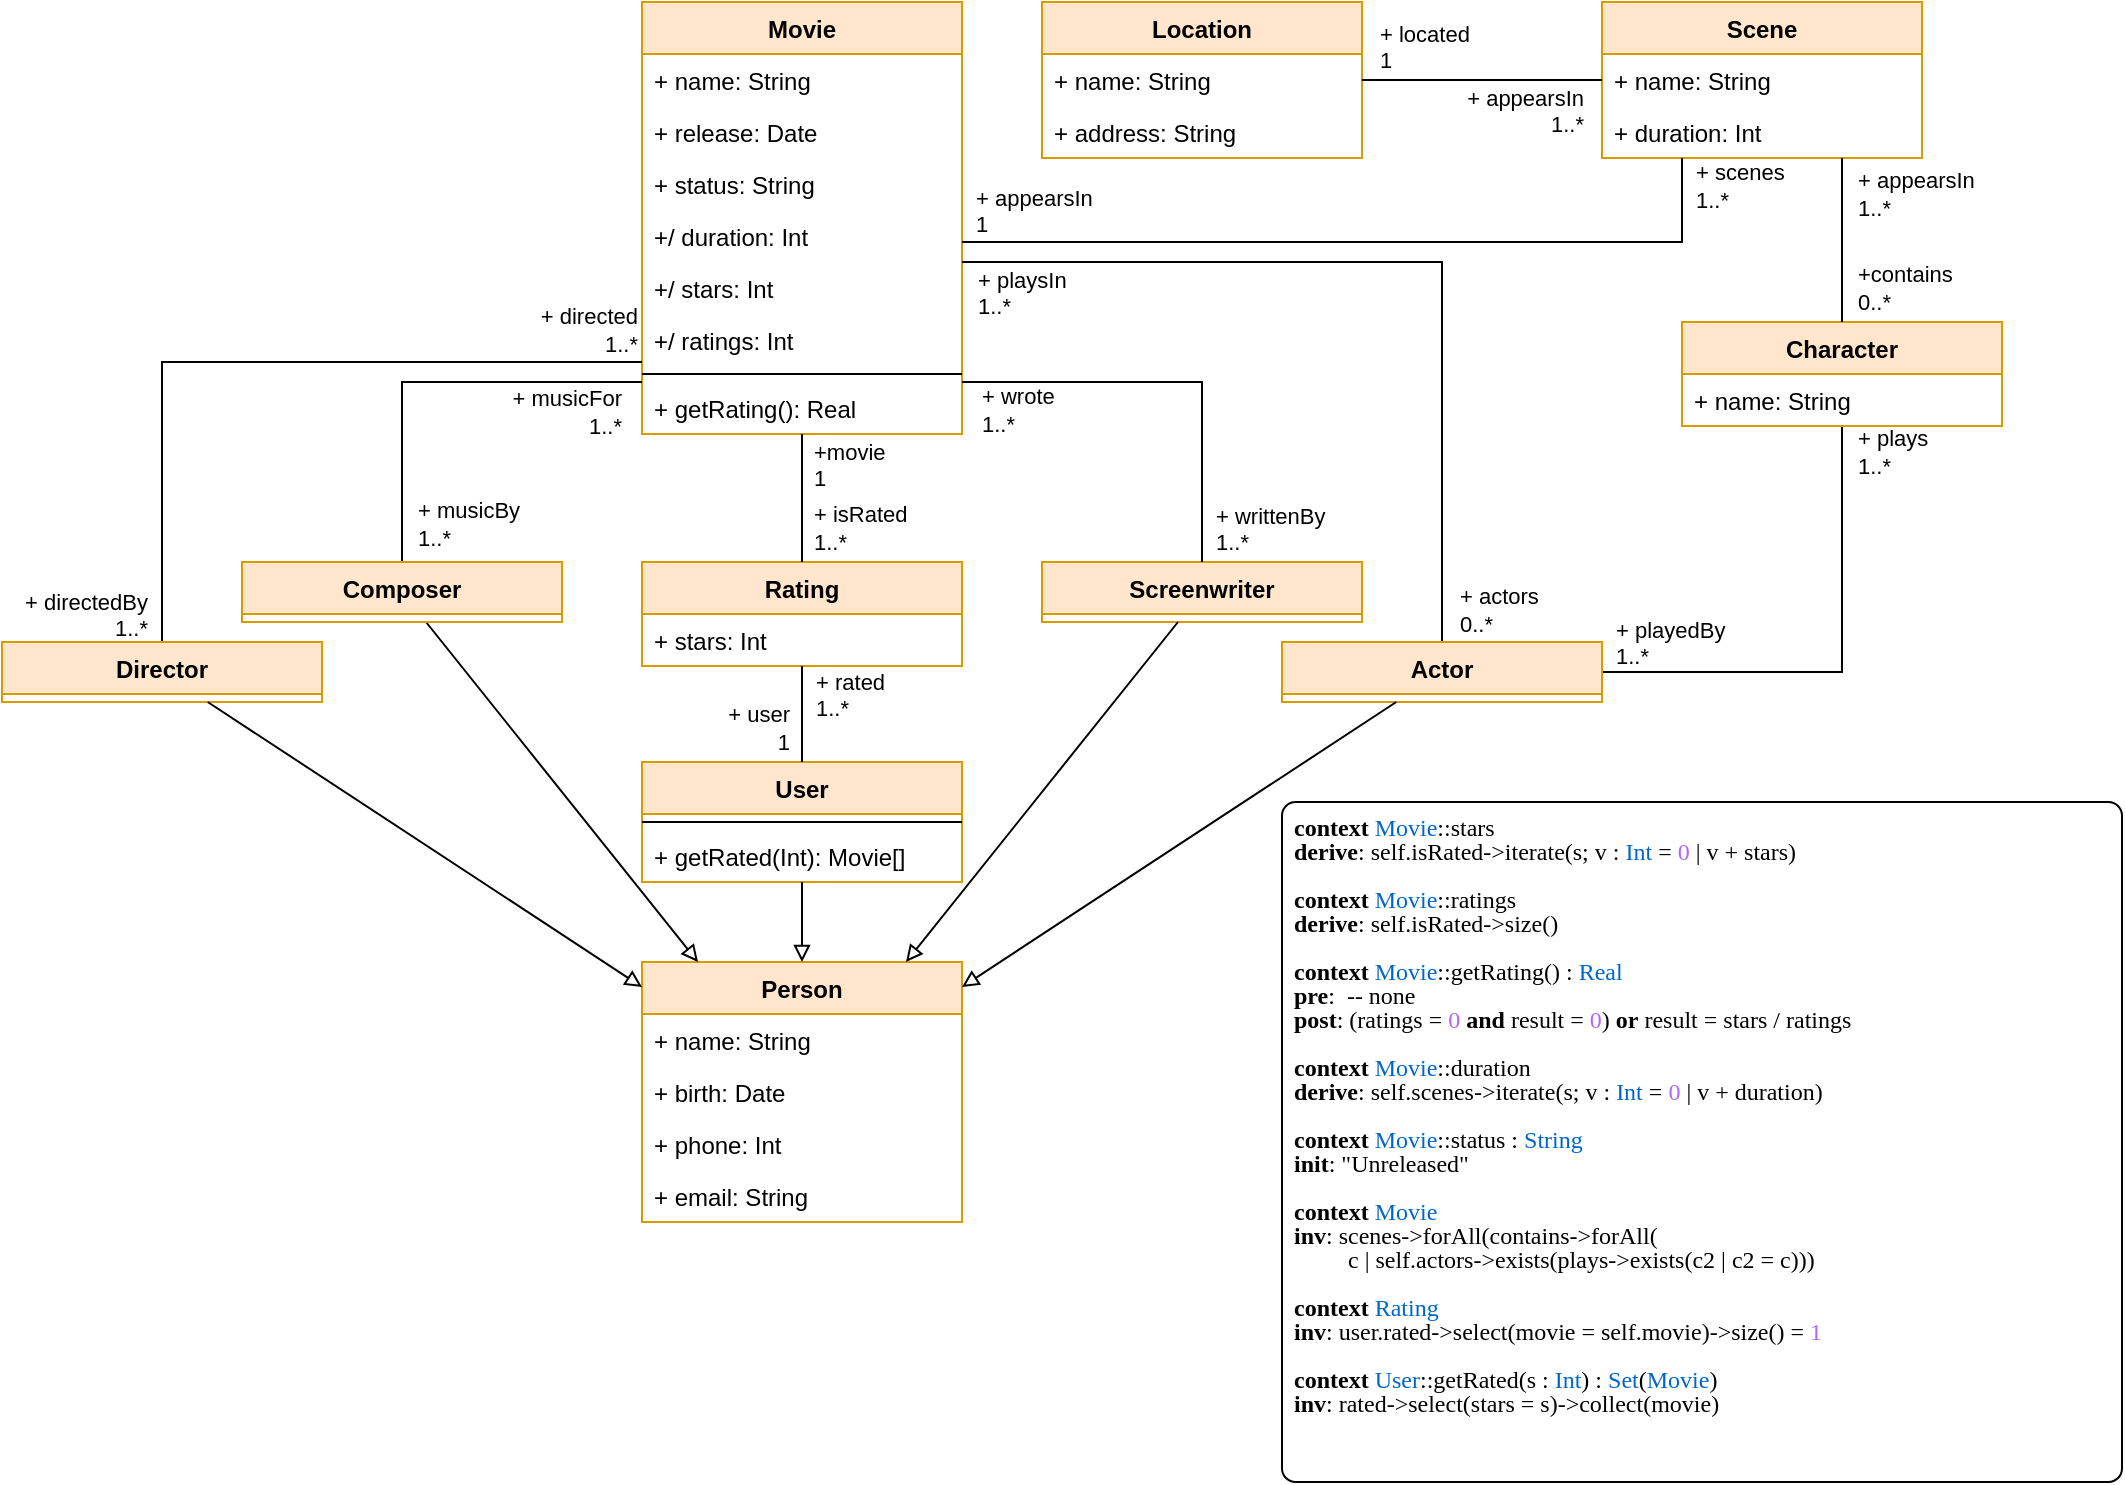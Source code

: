 <mxfile version="13.9.9" type="device"><diagram id="gXa_ElBsFq9UK7GmH2Hn" name="Page-1"><mxGraphModel dx="1182" dy="827" grid="1" gridSize="10" guides="1" tooltips="1" connect="1" arrows="1" fold="1" page="1" pageScale="1" pageWidth="850" pageHeight="1100" math="0" shadow="0"><root><mxCell id="0"/><mxCell id="1" parent="0"/><mxCell id="VgMsTObbNKX2HGXtcI_4-1" value="Movie" style="swimlane;fontStyle=1;align=center;verticalAlign=top;childLayout=stackLayout;horizontal=1;startSize=26;horizontalStack=0;resizeParent=1;resizeParentMax=0;resizeLast=0;collapsible=1;marginBottom=0;fillColor=#ffe6cc;strokeColor=#d79b00;comic=0;" parent="1" vertex="1"><mxGeometry x="320" width="160" height="216" as="geometry"/></mxCell><mxCell id="12wuBCQsUMQKoUEvTXMY-10" value="+ name: String" style="text;strokeColor=none;fillColor=none;align=left;verticalAlign=top;spacingLeft=4;spacingRight=4;overflow=hidden;rotatable=0;points=[[0,0.5],[1,0.5]];portConstraint=eastwest;" parent="VgMsTObbNKX2HGXtcI_4-1" vertex="1"><mxGeometry y="26" width="160" height="26" as="geometry"/></mxCell><mxCell id="12wuBCQsUMQKoUEvTXMY-11" value="+ release: Date" style="text;strokeColor=none;fillColor=none;align=left;verticalAlign=top;spacingLeft=4;spacingRight=4;overflow=hidden;rotatable=0;points=[[0,0.5],[1,0.5]];portConstraint=eastwest;" parent="VgMsTObbNKX2HGXtcI_4-1" vertex="1"><mxGeometry y="52" width="160" height="26" as="geometry"/></mxCell><mxCell id="12wuBCQsUMQKoUEvTXMY-27" value="+ status: String" style="text;strokeColor=none;fillColor=none;align=left;verticalAlign=top;spacingLeft=4;spacingRight=4;overflow=hidden;rotatable=0;points=[[0,0.5],[1,0.5]];portConstraint=eastwest;" parent="VgMsTObbNKX2HGXtcI_4-1" vertex="1"><mxGeometry y="78" width="160" height="26" as="geometry"/></mxCell><mxCell id="12wuBCQsUMQKoUEvTXMY-13" value="+/ duration: Int" style="text;strokeColor=none;fillColor=none;align=left;verticalAlign=top;spacingLeft=4;spacingRight=4;overflow=hidden;rotatable=0;points=[[0,0.5],[1,0.5]];portConstraint=eastwest;" parent="VgMsTObbNKX2HGXtcI_4-1" vertex="1"><mxGeometry y="104" width="160" height="26" as="geometry"/></mxCell><mxCell id="urImK_rs9Gk4mbMDequv-2" value="+/ stars: Int" style="text;strokeColor=none;fillColor=none;align=left;verticalAlign=top;spacingLeft=4;spacingRight=4;overflow=hidden;rotatable=0;points=[[0,0.5],[1,0.5]];portConstraint=eastwest;" parent="VgMsTObbNKX2HGXtcI_4-1" vertex="1"><mxGeometry y="130" width="160" height="26" as="geometry"/></mxCell><mxCell id="urImK_rs9Gk4mbMDequv-3" value="+/ ratings: Int" style="text;strokeColor=none;fillColor=none;align=left;verticalAlign=top;spacingLeft=4;spacingRight=4;overflow=hidden;rotatable=0;points=[[0,0.5],[1,0.5]];portConstraint=eastwest;" parent="VgMsTObbNKX2HGXtcI_4-1" vertex="1"><mxGeometry y="156" width="160" height="26" as="geometry"/></mxCell><mxCell id="urImK_rs9Gk4mbMDequv-23" value="" style="line;strokeWidth=1;fillColor=none;align=left;verticalAlign=middle;spacingTop=-1;spacingLeft=3;spacingRight=3;rotatable=0;labelPosition=right;points=[];portConstraint=eastwest;" parent="VgMsTObbNKX2HGXtcI_4-1" vertex="1"><mxGeometry y="182" width="160" height="8" as="geometry"/></mxCell><mxCell id="urImK_rs9Gk4mbMDequv-24" value="+ getRating(): Real" style="text;strokeColor=none;fillColor=none;align=left;verticalAlign=top;spacingLeft=4;spacingRight=4;overflow=hidden;rotatable=0;points=[[0,0.5],[1,0.5]];portConstraint=eastwest;" parent="VgMsTObbNKX2HGXtcI_4-1" vertex="1"><mxGeometry y="190" width="160" height="26" as="geometry"/></mxCell><mxCell id="12wuBCQsUMQKoUEvTXMY-23" style="edgeStyle=orthogonalEdgeStyle;rounded=0;orthogonalLoop=1;jettySize=auto;html=1;startArrow=none;startFill=0;endArrow=none;endFill=0;" parent="1" source="VgMsTObbNKX2HGXtcI_4-5" target="VgMsTObbNKX2HGXtcI_4-1" edge="1"><mxGeometry relative="1" as="geometry"><mxPoint x="160" y="338" as="sourcePoint"/><Array as="points"><mxPoint x="80" y="180"/></Array></mxGeometry></mxCell><mxCell id="dgfUO28k2hxPLU1Zi7Mp-28" value="+ directed&lt;br&gt;&lt;div&gt;1..*&lt;/div&gt;" style="edgeLabel;html=1;align=right;verticalAlign=middle;resizable=0;points=[];" parent="12wuBCQsUMQKoUEvTXMY-23" vertex="1" connectable="0"><mxGeometry x="0.862" y="-1" relative="1" as="geometry"><mxPoint x="24" y="-17" as="offset"/></mxGeometry></mxCell><mxCell id="dgfUO28k2hxPLU1Zi7Mp-29" value="+ directedBy&lt;br&gt;1..*" style="edgeLabel;html=1;align=right;verticalAlign=bottom;resizable=0;points=[];" parent="12wuBCQsUMQKoUEvTXMY-23" vertex="1" connectable="0"><mxGeometry x="-0.929" y="-1" relative="1" as="geometry"><mxPoint x="-8" y="15" as="offset"/></mxGeometry></mxCell><mxCell id="VgMsTObbNKX2HGXtcI_4-5" value="Director" style="swimlane;fontStyle=1;align=center;verticalAlign=top;childLayout=stackLayout;horizontal=1;startSize=26;horizontalStack=0;resizeParent=1;resizeParentMax=0;resizeLast=0;collapsible=1;marginBottom=0;fillColor=#ffe6cc;strokeColor=#d79b00;comic=0;" parent="1" vertex="1"><mxGeometry y="320" width="160" height="30" as="geometry"/></mxCell><mxCell id="12wuBCQsUMQKoUEvTXMY-20" style="edgeStyle=orthogonalEdgeStyle;rounded=0;orthogonalLoop=1;jettySize=auto;html=1;startArrow=none;startFill=0;endArrow=none;endFill=0;" parent="1" source="VgMsTObbNKX2HGXtcI_4-7" target="VgMsTObbNKX2HGXtcI_4-8" edge="1"><mxGeometry relative="1" as="geometry"/></mxCell><mxCell id="dgfUO28k2hxPLU1Zi7Mp-21" value="+ plays&lt;br&gt;&lt;div&gt;1..*&lt;/div&gt;" style="edgeLabel;html=1;align=left;verticalAlign=middle;resizable=0;points=[];" parent="12wuBCQsUMQKoUEvTXMY-20" vertex="1" connectable="0"><mxGeometry x="0.855" y="-1" relative="1" as="geometry"><mxPoint x="5" y="-5" as="offset"/></mxGeometry></mxCell><mxCell id="dgfUO28k2hxPLU1Zi7Mp-22" value="+ playedBy&lt;br&gt;1..*" style="edgeLabel;html=1;align=left;verticalAlign=bottom;resizable=0;points=[];" parent="12wuBCQsUMQKoUEvTXMY-20" vertex="1" connectable="0"><mxGeometry x="-0.831" y="-3" relative="1" as="geometry"><mxPoint x="-16" y="-3" as="offset"/></mxGeometry></mxCell><mxCell id="12wuBCQsUMQKoUEvTXMY-25" style="edgeStyle=orthogonalEdgeStyle;rounded=0;orthogonalLoop=1;jettySize=auto;html=1;startArrow=none;startFill=0;endArrow=none;endFill=0;" parent="1" source="VgMsTObbNKX2HGXtcI_4-7" target="VgMsTObbNKX2HGXtcI_4-1" edge="1"><mxGeometry relative="1" as="geometry"><Array as="points"><mxPoint x="720" y="130"/></Array></mxGeometry></mxCell><mxCell id="dgfUO28k2hxPLU1Zi7Mp-24" value="+ playsIn&lt;br&gt;1..*" style="edgeLabel;html=1;align=left;verticalAlign=top;resizable=0;points=[];" parent="12wuBCQsUMQKoUEvTXMY-25" vertex="1" connectable="0"><mxGeometry x="0.934" relative="1" as="geometry"><mxPoint x="-8" y="-4" as="offset"/></mxGeometry></mxCell><mxCell id="dgfUO28k2hxPLU1Zi7Mp-25" value="+ actors&lt;br&gt;0..*" style="edgeLabel;html=1;align=left;verticalAlign=middle;resizable=0;points=[];" parent="12wuBCQsUMQKoUEvTXMY-25" vertex="1" connectable="0"><mxGeometry x="-0.92" relative="1" as="geometry"><mxPoint x="7" y="1" as="offset"/></mxGeometry></mxCell><mxCell id="VgMsTObbNKX2HGXtcI_4-7" value="Actor" style="swimlane;fontStyle=1;align=center;verticalAlign=top;childLayout=stackLayout;horizontal=1;startSize=26;horizontalStack=0;resizeParent=1;resizeParentMax=0;resizeLast=0;collapsible=1;marginBottom=0;fillColor=#ffe6cc;strokeColor=#d79b00;comic=0;" parent="1" vertex="1"><mxGeometry x="640" y="320" width="160" height="30" as="geometry"/></mxCell><mxCell id="VgMsTObbNKX2HGXtcI_4-8" value="Character" style="swimlane;fontStyle=1;align=center;verticalAlign=top;childLayout=stackLayout;horizontal=1;startSize=26;horizontalStack=0;resizeParent=1;resizeParentMax=0;resizeLast=0;collapsible=1;marginBottom=0;fillColor=#ffe6cc;strokeColor=#d79b00;comic=0;" parent="1" vertex="1"><mxGeometry x="840" y="160" width="160" height="52" as="geometry"/></mxCell><mxCell id="12wuBCQsUMQKoUEvTXMY-7" value="+ name: String" style="text;strokeColor=none;fillColor=none;align=left;verticalAlign=top;spacingLeft=4;spacingRight=4;overflow=hidden;rotatable=0;points=[[0,0.5],[1,0.5]];portConstraint=eastwest;" parent="VgMsTObbNKX2HGXtcI_4-8" vertex="1"><mxGeometry y="26" width="160" height="26" as="geometry"/></mxCell><mxCell id="VgMsTObbNKX2HGXtcI_4-9" value="Scene" style="swimlane;fontStyle=1;align=center;verticalAlign=top;childLayout=stackLayout;horizontal=1;startSize=26;horizontalStack=0;resizeParent=1;resizeParentMax=0;resizeLast=0;collapsible=1;marginBottom=0;fillColor=#ffe6cc;strokeColor=#d79b00;comic=0;" parent="1" vertex="1"><mxGeometry x="800" width="160" height="78" as="geometry"/></mxCell><mxCell id="12wuBCQsUMQKoUEvTXMY-12" value="+ name: String" style="text;strokeColor=none;fillColor=none;align=left;verticalAlign=top;spacingLeft=4;spacingRight=4;overflow=hidden;rotatable=0;points=[[0,0.5],[1,0.5]];portConstraint=eastwest;" parent="VgMsTObbNKX2HGXtcI_4-9" vertex="1"><mxGeometry y="26" width="160" height="26" as="geometry"/></mxCell><mxCell id="12wuBCQsUMQKoUEvTXMY-9" value="+ duration: Int" style="text;strokeColor=none;fillColor=none;align=left;verticalAlign=top;spacingLeft=4;spacingRight=4;overflow=hidden;rotatable=0;points=[[0,0.5],[1,0.5]];portConstraint=eastwest;" parent="VgMsTObbNKX2HGXtcI_4-9" vertex="1"><mxGeometry y="52" width="160" height="26" as="geometry"/></mxCell><mxCell id="VgMsTObbNKX2HGXtcI_4-10" value="Location" style="swimlane;fontStyle=1;align=center;verticalAlign=top;childLayout=stackLayout;horizontal=1;startSize=26;horizontalStack=0;resizeParent=1;resizeParentMax=0;resizeLast=0;collapsible=1;marginBottom=0;fillColor=#ffe6cc;strokeColor=#d79b00;comic=0;" parent="1" vertex="1"><mxGeometry x="520" width="160" height="78" as="geometry"/></mxCell><mxCell id="12wuBCQsUMQKoUEvTXMY-14" value="+ name: String" style="text;strokeColor=none;fillColor=none;align=left;verticalAlign=top;spacingLeft=4;spacingRight=4;overflow=hidden;rotatable=0;points=[[0,0.5],[1,0.5]];portConstraint=eastwest;" parent="VgMsTObbNKX2HGXtcI_4-10" vertex="1"><mxGeometry y="26" width="160" height="26" as="geometry"/></mxCell><mxCell id="12wuBCQsUMQKoUEvTXMY-8" value="+ address: String" style="text;strokeColor=none;fillColor=none;align=left;verticalAlign=top;spacingLeft=4;spacingRight=4;overflow=hidden;rotatable=0;points=[[0,0.5],[1,0.5]];portConstraint=eastwest;" parent="VgMsTObbNKX2HGXtcI_4-10" vertex="1"><mxGeometry y="52" width="160" height="26" as="geometry"/></mxCell><mxCell id="12wuBCQsUMQKoUEvTXMY-1" value="Person" style="swimlane;fontStyle=1;align=center;verticalAlign=top;childLayout=stackLayout;horizontal=1;startSize=26;horizontalStack=0;resizeParent=1;resizeParentMax=0;resizeLast=0;collapsible=1;marginBottom=0;fillColor=#ffe6cc;strokeColor=#d79b00;comic=0;" parent="1" vertex="1"><mxGeometry x="320" y="480" width="160" height="130" as="geometry"/></mxCell><mxCell id="12wuBCQsUMQKoUEvTXMY-2" value="+ name: String" style="text;strokeColor=none;fillColor=none;align=left;verticalAlign=top;spacingLeft=4;spacingRight=4;overflow=hidden;rotatable=0;points=[[0,0.5],[1,0.5]];portConstraint=eastwest;" parent="12wuBCQsUMQKoUEvTXMY-1" vertex="1"><mxGeometry y="26" width="160" height="26" as="geometry"/></mxCell><mxCell id="12wuBCQsUMQKoUEvTXMY-5" value="+ birth: Date" style="text;strokeColor=none;fillColor=none;align=left;verticalAlign=top;spacingLeft=4;spacingRight=4;overflow=hidden;rotatable=0;points=[[0,0.5],[1,0.5]];portConstraint=eastwest;" parent="12wuBCQsUMQKoUEvTXMY-1" vertex="1"><mxGeometry y="52" width="160" height="26" as="geometry"/></mxCell><mxCell id="12wuBCQsUMQKoUEvTXMY-3" value="+ phone: Int" style="text;strokeColor=none;fillColor=none;align=left;verticalAlign=top;spacingLeft=4;spacingRight=4;overflow=hidden;rotatable=0;points=[[0,0.5],[1,0.5]];portConstraint=eastwest;" parent="12wuBCQsUMQKoUEvTXMY-1" vertex="1"><mxGeometry y="78" width="160" height="26" as="geometry"/></mxCell><mxCell id="12wuBCQsUMQKoUEvTXMY-4" value="+ email: String" style="text;strokeColor=none;fillColor=none;align=left;verticalAlign=top;spacingLeft=4;spacingRight=4;overflow=hidden;rotatable=0;points=[[0,0.5],[1,0.5]];portConstraint=eastwest;" parent="12wuBCQsUMQKoUEvTXMY-1" vertex="1"><mxGeometry y="104" width="160" height="26" as="geometry"/></mxCell><mxCell id="VgMsTObbNKX2HGXtcI_4-6" value="Screenwriter" style="swimlane;fontStyle=1;align=center;verticalAlign=top;childLayout=stackLayout;horizontal=1;startSize=26;horizontalStack=0;resizeParent=1;resizeParentMax=0;resizeLast=0;collapsible=1;marginBottom=0;fillColor=#ffe6cc;strokeColor=#d79b00;comic=0;" parent="1" vertex="1"><mxGeometry x="520" y="280" width="160" height="30" as="geometry"/></mxCell><mxCell id="12wuBCQsUMQKoUEvTXMY-26" style="edgeStyle=orthogonalEdgeStyle;rounded=0;orthogonalLoop=1;jettySize=auto;html=1;startArrow=none;startFill=0;endArrow=none;endFill=0;" parent="1" source="12wuBCQsUMQKoUEvTXMY-15" target="VgMsTObbNKX2HGXtcI_4-1" edge="1"><mxGeometry relative="1" as="geometry"><Array as="points"><mxPoint x="200" y="190"/></Array></mxGeometry></mxCell><mxCell id="dgfUO28k2hxPLU1Zi7Mp-30" value="+ musicBy&lt;br&gt;1..*" style="edgeLabel;html=1;align=left;verticalAlign=middle;resizable=0;points=[];" parent="12wuBCQsUMQKoUEvTXMY-26" vertex="1" connectable="0"><mxGeometry x="-0.523" y="-3" relative="1" as="geometry"><mxPoint x="3" y="31" as="offset"/></mxGeometry></mxCell><mxCell id="dgfUO28k2hxPLU1Zi7Mp-31" value="&lt;div&gt;+ musicFor&lt;/div&gt;1..*" style="edgeLabel;html=1;align=right;verticalAlign=middle;resizable=0;points=[];" parent="12wuBCQsUMQKoUEvTXMY-26" vertex="1" connectable="0"><mxGeometry x="0.583" y="2" relative="1" as="geometry"><mxPoint x="34" y="17" as="offset"/></mxGeometry></mxCell><mxCell id="12wuBCQsUMQKoUEvTXMY-16" style="edgeStyle=orthogonalEdgeStyle;rounded=0;orthogonalLoop=1;jettySize=auto;html=1;startArrow=none;startFill=0;endArrow=none;endFill=0;" parent="1" source="12wuBCQsUMQKoUEvTXMY-12" target="VgMsTObbNKX2HGXtcI_4-10" edge="1"><mxGeometry relative="1" as="geometry"/></mxCell><mxCell id="dgfUO28k2hxPLU1Zi7Mp-11" value="&lt;div&gt;+ located&lt;/div&gt;&lt;div&gt;1&lt;/div&gt;" style="edgeLabel;html=1;align=left;verticalAlign=bottom;resizable=0;points=[];" parent="12wuBCQsUMQKoUEvTXMY-16" vertex="1" connectable="0"><mxGeometry x="0.683" y="1" relative="1" as="geometry"><mxPoint x="-12" y="-3" as="offset"/></mxGeometry></mxCell><mxCell id="dgfUO28k2hxPLU1Zi7Mp-13" value="+ appearsIn&lt;br&gt;1..*" style="edgeLabel;html=1;align=right;verticalAlign=top;resizable=0;points=[];" parent="12wuBCQsUMQKoUEvTXMY-16" vertex="1" connectable="0"><mxGeometry x="-0.7" y="2" relative="1" as="geometry"><mxPoint x="9" y="-6" as="offset"/></mxGeometry></mxCell><mxCell id="12wuBCQsUMQKoUEvTXMY-17" style="edgeStyle=orthogonalEdgeStyle;rounded=0;orthogonalLoop=1;jettySize=auto;html=1;startArrow=none;startFill=0;endArrow=none;endFill=0;" parent="1" source="VgMsTObbNKX2HGXtcI_4-1" target="VgMsTObbNKX2HGXtcI_4-9" edge="1"><mxGeometry relative="1" as="geometry"><Array as="points"><mxPoint x="840" y="120"/></Array></mxGeometry></mxCell><mxCell id="dgfUO28k2hxPLU1Zi7Mp-18" value="+ scenes&lt;br&gt;1..*" style="edgeLabel;html=1;align=left;verticalAlign=middle;resizable=0;points=[];" parent="12wuBCQsUMQKoUEvTXMY-17" vertex="1" connectable="0"><mxGeometry x="0.84" y="1" relative="1" as="geometry"><mxPoint x="6" y="-18" as="offset"/></mxGeometry></mxCell><mxCell id="dgfUO28k2hxPLU1Zi7Mp-19" value="+ appearsIn&lt;br&gt;1" style="edgeLabel;html=1;align=left;verticalAlign=bottom;resizable=0;points=[];" parent="12wuBCQsUMQKoUEvTXMY-17" vertex="1" connectable="0"><mxGeometry x="-0.92" y="-2" relative="1" as="geometry"><mxPoint x="-11" y="-3" as="offset"/></mxGeometry></mxCell><mxCell id="12wuBCQsUMQKoUEvTXMY-18" style="edgeStyle=orthogonalEdgeStyle;rounded=0;orthogonalLoop=1;jettySize=auto;html=1;startArrow=none;startFill=0;endArrow=none;endFill=0;" parent="1" source="VgMsTObbNKX2HGXtcI_4-9" target="VgMsTObbNKX2HGXtcI_4-8" edge="1"><mxGeometry relative="1" as="geometry"><mxPoint x="1060" y="228" as="targetPoint"/><Array as="points"><mxPoint x="920" y="108"/><mxPoint x="920" y="108"/></Array></mxGeometry></mxCell><mxCell id="dgfUO28k2hxPLU1Zi7Mp-9" value="+ appearsIn&lt;br&gt;1..*" style="edgeLabel;html=1;align=left;verticalAlign=middle;resizable=0;points=[];" parent="12wuBCQsUMQKoUEvTXMY-18" vertex="1" connectable="0"><mxGeometry x="-0.791" y="4" relative="1" as="geometry"><mxPoint x="2" y="8.76" as="offset"/></mxGeometry></mxCell><mxCell id="dgfUO28k2hxPLU1Zi7Mp-10" value="+contains&lt;br&gt;0..*" style="edgeLabel;html=1;align=left;verticalAlign=middle;resizable=0;points=[];" parent="12wuBCQsUMQKoUEvTXMY-18" vertex="1" connectable="0"><mxGeometry x="0.699" y="4" relative="1" as="geometry"><mxPoint x="2" y="-5" as="offset"/></mxGeometry></mxCell><mxCell id="dgfUO28k2hxPLU1Zi7Mp-2" value="" style="endArrow=block;html=1;endFill=0;" parent="1" source="VgMsTObbNKX2HGXtcI_4-5" target="12wuBCQsUMQKoUEvTXMY-1" edge="1"><mxGeometry width="50" height="50" relative="1" as="geometry"><mxPoint x="630" y="368" as="sourcePoint"/><mxPoint x="680" y="318" as="targetPoint"/></mxGeometry></mxCell><mxCell id="dgfUO28k2hxPLU1Zi7Mp-3" value="" style="endArrow=block;html=1;endFill=0;" parent="1" source="VgMsTObbNKX2HGXtcI_4-6" target="12wuBCQsUMQKoUEvTXMY-1" edge="1"><mxGeometry width="50" height="50" relative="1" as="geometry"><mxPoint x="630" y="368" as="sourcePoint"/><mxPoint x="680" y="318" as="targetPoint"/></mxGeometry></mxCell><mxCell id="dgfUO28k2hxPLU1Zi7Mp-4" value="" style="endArrow=block;html=1;endFill=0;" parent="1" source="VgMsTObbNKX2HGXtcI_4-7" target="12wuBCQsUMQKoUEvTXMY-1" edge="1"><mxGeometry width="50" height="50" relative="1" as="geometry"><mxPoint x="630" y="368" as="sourcePoint"/><mxPoint x="680" y="318" as="targetPoint"/></mxGeometry></mxCell><mxCell id="dgfUO28k2hxPLU1Zi7Mp-5" value="" style="endArrow=block;html=1;endFill=0;" parent="1" source="12wuBCQsUMQKoUEvTXMY-15" target="12wuBCQsUMQKoUEvTXMY-1" edge="1"><mxGeometry width="50" height="50" relative="1" as="geometry"><mxPoint x="630" y="368" as="sourcePoint"/><mxPoint x="680" y="318" as="targetPoint"/></mxGeometry></mxCell><mxCell id="12wuBCQsUMQKoUEvTXMY-15" value="Composer" style="swimlane;fontStyle=1;align=center;verticalAlign=top;childLayout=stackLayout;horizontal=1;startSize=26;horizontalStack=0;resizeParent=1;resizeParentMax=0;resizeLast=0;collapsible=1;marginBottom=0;fillColor=#ffe6cc;strokeColor=#d79b00;comic=0;" parent="1" vertex="1"><mxGeometry x="120" y="280" width="160" height="30" as="geometry"/></mxCell><mxCell id="dgfUO28k2hxPLU1Zi7Mp-6" style="edgeStyle=orthogonalEdgeStyle;rounded=0;orthogonalLoop=1;jettySize=auto;html=1;startArrow=none;startFill=0;endArrow=none;endFill=0;" parent="1" source="VgMsTObbNKX2HGXtcI_4-6" target="VgMsTObbNKX2HGXtcI_4-1" edge="1"><mxGeometry relative="1" as="geometry"><mxPoint x="600" y="208" as="sourcePoint"/><mxPoint x="400" y="208" as="targetPoint"/><Array as="points"><mxPoint x="600" y="190"/></Array></mxGeometry></mxCell><mxCell id="dgfUO28k2hxPLU1Zi7Mp-26" value="+ wrote&lt;br&gt;&lt;div&gt;1..*&lt;/div&gt;" style="edgeLabel;html=1;align=left;verticalAlign=middle;resizable=0;points=[];" parent="dgfUO28k2hxPLU1Zi7Mp-6" vertex="1" connectable="0"><mxGeometry x="0.635" relative="1" as="geometry"><mxPoint x="-31" y="14" as="offset"/></mxGeometry></mxCell><mxCell id="dgfUO28k2hxPLU1Zi7Mp-27" value="+ writtenBy&lt;br&gt;1..*" style="edgeLabel;html=1;align=left;verticalAlign=bottom;resizable=0;points=[];" parent="dgfUO28k2hxPLU1Zi7Mp-6" vertex="1" connectable="0"><mxGeometry x="-0.704" y="1" relative="1" as="geometry"><mxPoint x="6" y="29" as="offset"/></mxGeometry></mxCell><mxCell id="IkA7HS4XKDCrN6cH_uPI-1" value="&lt;p style=&quot;line-height: 100% ; font-size: 12px&quot;&gt;&lt;font face=&quot;Consolas&quot;&gt;&lt;b style=&quot;font-size: 12px&quot;&gt;context&lt;/b&gt; &lt;font color=&quot;#0066cc&quot;&gt;Movie&lt;/font&gt;::stars&lt;br style=&quot;font-size: 12px&quot;&gt;&lt;b style=&quot;font-size: 12px&quot;&gt;derive&lt;/b&gt;: self.isRated-&amp;gt;iterate(s; v : &lt;font color=&quot;#0066cc&quot;&gt;Int&lt;/font&gt; = &lt;font color=&quot;#b266ff&quot;&gt;0&lt;/font&gt; | v + stars)&lt;br style=&quot;font-size: 12px&quot;&gt;&lt;br style=&quot;font-size: 12px&quot;&gt;&lt;b style=&quot;font-size: 12px&quot;&gt;context&lt;/b&gt; &lt;font color=&quot;#0066cc&quot;&gt;Movie&lt;/font&gt;::ratings&lt;br style=&quot;font-size: 12px&quot;&gt;&lt;b&gt;derive&lt;/b&gt;: self.isRated-&amp;gt;size()&lt;br style=&quot;font-size: 12px&quot;&gt;&lt;br style=&quot;font-size: 12px&quot;&gt;&lt;b style=&quot;font-size: 12px&quot;&gt;context&lt;/b&gt; &lt;font color=&quot;#0066cc&quot;&gt;Movie&lt;/font&gt;::getRating() : &lt;font color=&quot;#0066cc&quot;&gt;Real&lt;/font&gt;&lt;br style=&quot;font-size: 12px&quot;&gt;&lt;b style=&quot;font-size: 12px&quot;&gt;pre&lt;/b&gt;:&amp;nbsp; -- none&lt;br style=&quot;font-size: 12px&quot;&gt;&lt;b style=&quot;font-size: 12px&quot;&gt;post&lt;/b&gt;: (ratings = &lt;font color=&quot;#b266ff&quot;&gt;0&lt;/font&gt; &lt;b&gt;and&lt;/b&gt; result = &lt;font color=&quot;#b266ff&quot;&gt;0&lt;/font&gt;)&amp;nbsp;&lt;b&gt;or&lt;/b&gt; result = stars / ratings&lt;br style=&quot;font-size: 12px&quot;&gt;&lt;br style=&quot;font-size: 12px&quot;&gt;&lt;b style=&quot;font-size: 12px&quot;&gt;context&lt;/b&gt; &lt;font color=&quot;#0066cc&quot;&gt;Movie&lt;/font&gt;::duration&lt;br style=&quot;font-size: 12px&quot;&gt;&lt;b style=&quot;font-size: 12px&quot;&gt;derive&lt;/b&gt;: self.scenes-&amp;gt;iterate(s; v : &lt;font color=&quot;#0066cc&quot;&gt;Int&lt;/font&gt; = &lt;font color=&quot;#b266ff&quot;&gt;0&lt;/font&gt; | v + duration)&lt;br style=&quot;font-size: 12px&quot;&gt;&lt;br style=&quot;font-size: 12px&quot;&gt;&lt;b style=&quot;font-size: 12px&quot;&gt;context&lt;/b&gt; &lt;font color=&quot;#0066cc&quot;&gt;Movie&lt;/font&gt;::status : &lt;font color=&quot;#0066cc&quot;&gt;String&lt;/font&gt;&lt;br style=&quot;font-size: 12px&quot;&gt;&lt;b style=&quot;font-size: 12px&quot;&gt;init&lt;/b&gt;: &quot;Unreleased&quot;&lt;br style=&quot;font-size: 12px&quot;&gt;&lt;br style=&quot;font-size: 12px&quot;&gt;&lt;b style=&quot;font-size: 12px&quot;&gt;context&lt;/b&gt; &lt;font color=&quot;#0066cc&quot;&gt;Movie&lt;/font&gt;&lt;br style=&quot;font-size: 12px&quot;&gt;&lt;b style=&quot;font-size: 12px&quot;&gt;inv&lt;/b&gt;: scenes-&amp;gt;forAll(contains-&amp;gt;forAll(&lt;br&gt;&amp;nbsp; &amp;nbsp; &amp;nbsp; &amp;nbsp; &amp;nbsp;c | self.actors-&amp;gt;exists(plays-&amp;gt;exists(c2 | c2 = c)))&lt;br style=&quot;font-size: 12px&quot;&gt;&lt;br style=&quot;font-size: 12px&quot;&gt;&lt;b style=&quot;font-size: 12px&quot;&gt;context&lt;/b&gt; &lt;font color=&quot;#0066cc&quot;&gt;Rating&lt;/font&gt;&lt;br style=&quot;font-size: 12px&quot;&gt;&lt;b style=&quot;font-size: 12px&quot;&gt;inv&lt;/b&gt;: user.rated-&amp;gt;select(movie = self.movie)-&amp;gt;size() = &lt;font color=&quot;#b266ff&quot;&gt;1&lt;/font&gt;&lt;br style=&quot;font-size: 12px&quot;&gt;&lt;br style=&quot;font-size: 12px&quot;&gt;&lt;b style=&quot;font-size: 12px&quot;&gt;context&lt;/b&gt; &lt;font color=&quot;#0066cc&quot;&gt;User&lt;/font&gt;::getRated(s : &lt;font color=&quot;#0066cc&quot;&gt;Int&lt;/font&gt;) : &lt;font color=&quot;#0066cc&quot;&gt;Set&lt;/font&gt;(&lt;font color=&quot;#0066cc&quot;&gt;Movie&lt;/font&gt;)&lt;br style=&quot;font-size: 12px&quot;&gt;&lt;b style=&quot;font-size: 12px&quot;&gt;inv&lt;/b&gt;: rated-&amp;gt;select(stars = s)-&amp;gt;collect(movie)&lt;/font&gt;&lt;/p&gt;" style="rounded=1;whiteSpace=wrap;html=1;verticalAlign=top;align=left;fontSize=12;fontFamily=MonoLisa;spacing=6;labelPosition=center;verticalLabelPosition=middle;spacingTop=-16;arcSize=2;" parent="1" vertex="1"><mxGeometry x="640" y="400" width="420" height="340" as="geometry"/></mxCell><mxCell id="urImK_rs9Gk4mbMDequv-4" value="User" style="swimlane;fontStyle=1;align=center;verticalAlign=top;childLayout=stackLayout;horizontal=1;startSize=26;horizontalStack=0;resizeParent=1;resizeParentMax=0;resizeLast=0;collapsible=1;marginBottom=0;fillColor=#ffe6cc;strokeColor=#d79b00;comic=0;" parent="1" vertex="1"><mxGeometry x="320" y="380" width="160" height="60" as="geometry"/></mxCell><mxCell id="urImK_rs9Gk4mbMDequv-26" value="" style="line;strokeWidth=1;fillColor=none;align=left;verticalAlign=middle;spacingTop=-1;spacingLeft=3;spacingRight=3;rotatable=0;labelPosition=right;points=[];portConstraint=eastwest;" parent="urImK_rs9Gk4mbMDequv-4" vertex="1"><mxGeometry y="26" width="160" height="8" as="geometry"/></mxCell><mxCell id="urImK_rs9Gk4mbMDequv-25" value="+ getRated(Int): Movie[]" style="text;strokeColor=none;fillColor=none;align=left;verticalAlign=top;spacingLeft=4;spacingRight=4;overflow=hidden;rotatable=0;points=[[0,0.5],[1,0.5]];portConstraint=eastwest;" parent="urImK_rs9Gk4mbMDequv-4" vertex="1"><mxGeometry y="34" width="160" height="26" as="geometry"/></mxCell><mxCell id="urImK_rs9Gk4mbMDequv-9" value="" style="endArrow=block;html=1;endFill=0;" parent="1" source="urImK_rs9Gk4mbMDequv-4" target="12wuBCQsUMQKoUEvTXMY-1" edge="1"><mxGeometry width="50" height="50" relative="1" as="geometry"><mxPoint x="591.25" y="318" as="sourcePoint"/><mxPoint x="490" y="399" as="targetPoint"/></mxGeometry></mxCell><mxCell id="urImK_rs9Gk4mbMDequv-13" value="Rating" style="swimlane;fontStyle=1;align=center;verticalAlign=top;childLayout=stackLayout;horizontal=1;startSize=26;horizontalStack=0;resizeParent=1;resizeParentMax=0;resizeLast=0;collapsible=1;marginBottom=0;fillColor=#ffe6cc;strokeColor=#d79b00;comic=0;" parent="1" vertex="1"><mxGeometry x="320" y="280" width="160" height="52" as="geometry"/></mxCell><mxCell id="urImK_rs9Gk4mbMDequv-17" value="+ stars: Int" style="text;strokeColor=none;fillColor=none;align=left;verticalAlign=top;spacingLeft=4;spacingRight=4;overflow=hidden;rotatable=0;points=[[0,0.5],[1,0.5]];portConstraint=eastwest;" parent="urImK_rs9Gk4mbMDequv-13" vertex="1"><mxGeometry y="26" width="160" height="26" as="geometry"/></mxCell><mxCell id="urImK_rs9Gk4mbMDequv-14" style="edgeStyle=orthogonalEdgeStyle;rounded=0;orthogonalLoop=1;jettySize=auto;html=1;startArrow=none;startFill=0;endArrow=none;endFill=0;" parent="1" source="urImK_rs9Gk4mbMDequv-4" target="urImK_rs9Gk4mbMDequv-13" edge="1"><mxGeometry relative="1" as="geometry"><Array as="points"><mxPoint x="400" y="348"/><mxPoint x="400" y="348"/></Array><mxPoint x="730" y="488" as="sourcePoint"/><mxPoint x="490" y="153" as="targetPoint"/></mxGeometry></mxCell><mxCell id="urImK_rs9Gk4mbMDequv-15" value="+ rated&lt;br&gt;1..*" style="edgeLabel;html=1;align=left;verticalAlign=top;resizable=0;points=[];" parent="urImK_rs9Gk4mbMDequv-14" vertex="1" connectable="0"><mxGeometry x="0.934" relative="1" as="geometry"><mxPoint x="5" y="-7" as="offset"/></mxGeometry></mxCell><mxCell id="urImK_rs9Gk4mbMDequv-16" value="+ user&lt;br&gt;1" style="edgeLabel;html=1;align=right;verticalAlign=middle;resizable=0;points=[];" parent="urImK_rs9Gk4mbMDequv-14" vertex="1" connectable="0"><mxGeometry x="-0.92" relative="1" as="geometry"><mxPoint x="-6" y="-15" as="offset"/></mxGeometry></mxCell><mxCell id="urImK_rs9Gk4mbMDequv-18" style="edgeStyle=orthogonalEdgeStyle;rounded=0;orthogonalLoop=1;jettySize=auto;html=1;startArrow=none;startFill=0;endArrow=none;endFill=0;" parent="1" source="urImK_rs9Gk4mbMDequv-13" target="VgMsTObbNKX2HGXtcI_4-1" edge="1"><mxGeometry relative="1" as="geometry"><Array as="points"/><mxPoint x="410" y="405" as="sourcePoint"/><mxPoint x="410" y="340" as="targetPoint"/></mxGeometry></mxCell><mxCell id="urImK_rs9Gk4mbMDequv-19" value="+movie&lt;br&gt;1" style="edgeLabel;html=1;align=left;verticalAlign=top;resizable=0;points=[];" parent="urImK_rs9Gk4mbMDequv-18" vertex="1" connectable="0"><mxGeometry x="0.934" relative="1" as="geometry"><mxPoint x="4" y="-6" as="offset"/></mxGeometry></mxCell><mxCell id="urImK_rs9Gk4mbMDequv-20" value="+ isRated&lt;br&gt;1..*" style="edgeLabel;html=1;align=left;verticalAlign=middle;resizable=0;points=[];" parent="urImK_rs9Gk4mbMDequv-18" vertex="1" connectable="0"><mxGeometry x="-0.92" relative="1" as="geometry"><mxPoint x="4" y="-15" as="offset"/></mxGeometry></mxCell></root></mxGraphModel></diagram></mxfile>